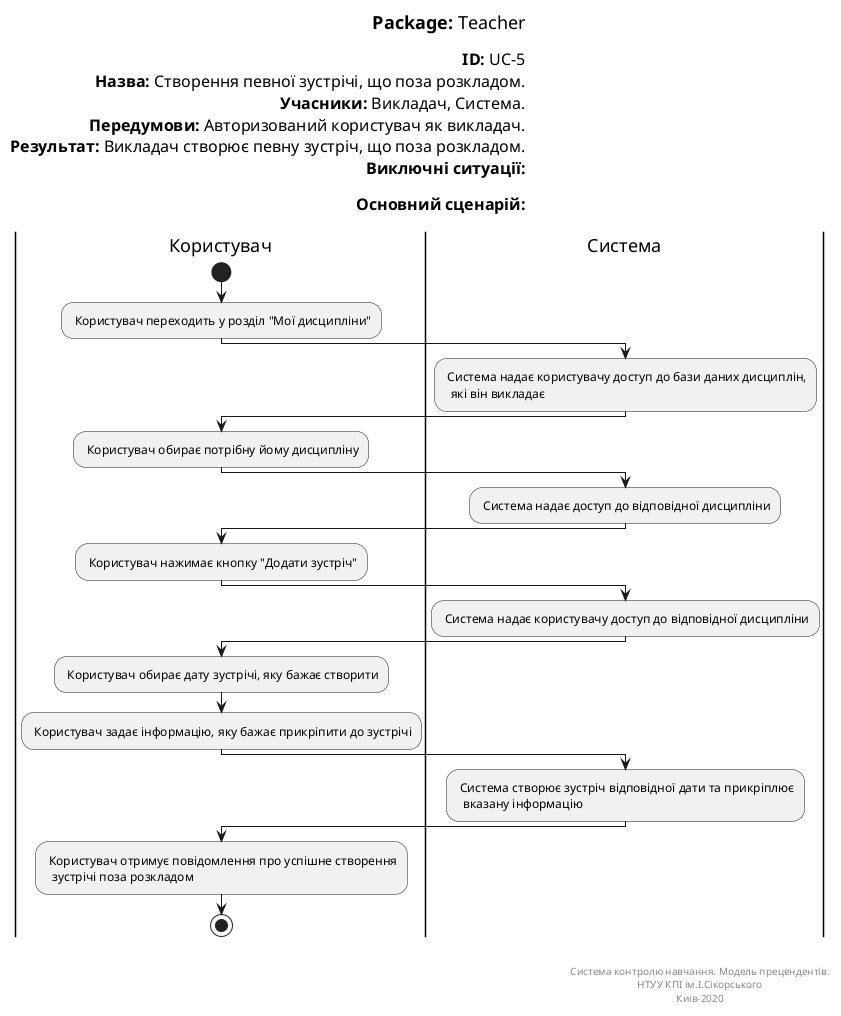 @startuml
left header
<font color=000 size=18><b>Package:</b> Teacher

<font color=000 size=16><b>ID:</b> UC-5
<font color=000 size=16><b>Назва:</b> Cтворення певної зустрічі, що поза розкладом.
<font color=000 size=16><b>Учасники:</b> Викладач, Система.
<font color=000 size=16><b>Передумови:</b> Авторизований користувач як викладач.
<font color=000 size=16><b>Результат:</b> Викладач створює певну зустріч, що поза розкладом.
<font color=000 size=16><b>Виключні ситуації:</b>

<font color=000 size=16><b>Основний сценарій:</b>

end header

|Користувач|
start
: Користувач переходить у розділ "Мої дисципліни";

|Система|
: Система надає користувачу доступ до бази даних дисциплін, 
  які він викладає;
   
|Користувач|
: Користувач обирає потрібну йому дисципліну;   

|Система|
: Система надає доступ до відповідної дисципліни;

|Користувач|
: Користувач нажимає кнопку "Додати зустріч";   

|Система|
: Система надає користувачу доступ до відповідної дисципліни;


|Користувач|
: Користувач обирає дату зустрічі, яку бажає створити;

: Користувач задає інформацію, яку бажає прикріпити до зустрічі;

|Система|
: Система створює зустріч відповідної дати та прикріплює
  вказану інформацію;

|Користувач|
: Користувач отримує повідомлення про успішне створення
  зустрічі поза розкладом;  
  
stop;

right footer


Система контролю навчання. Модель прецендентів.
НТУУ КПІ ім.І.Сікорського
Киів-2020
end footer
@enduml
